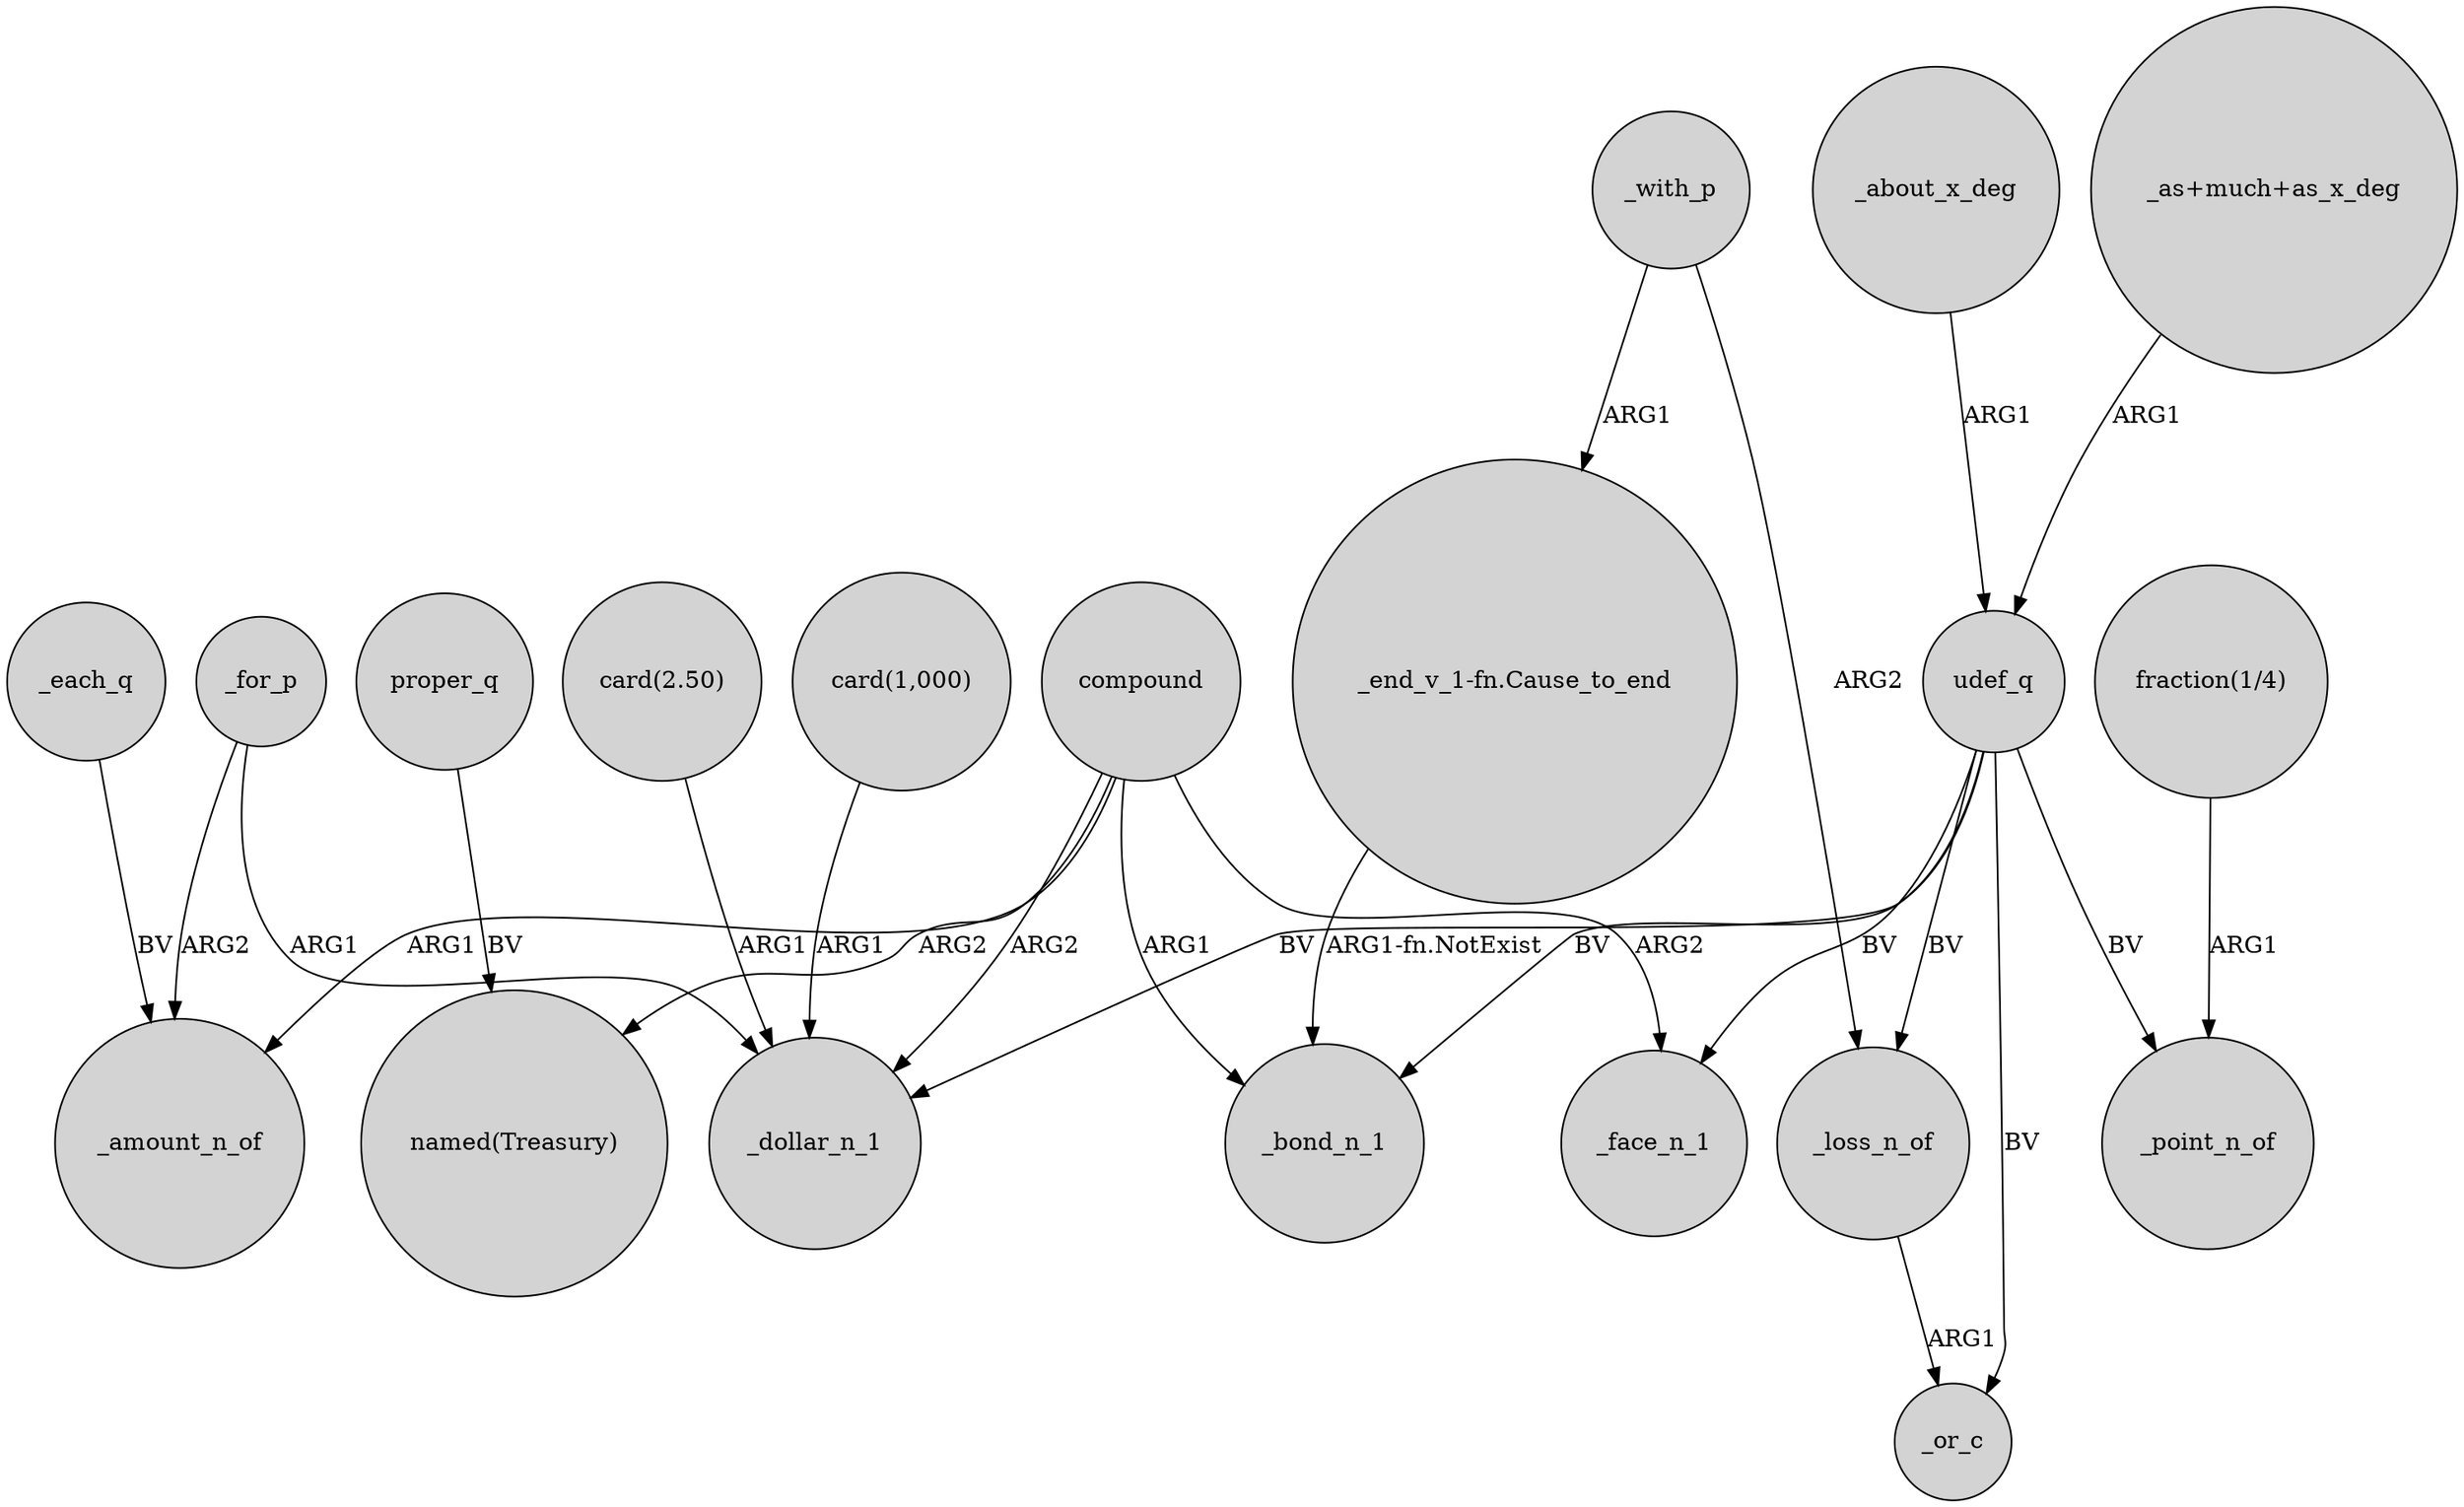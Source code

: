 digraph {
	node [shape=circle style=filled]
	compound -> "named(Treasury)" [label=ARG2]
	_with_p -> _loss_n_of [label=ARG2]
	udef_q -> _face_n_1 [label=BV]
	compound -> _face_n_1 [label=ARG2]
	"_end_v_1-fn.Cause_to_end" -> _bond_n_1 [label="ARG1-fn.NotExist"]
	compound -> _bond_n_1 [label=ARG1]
	_each_q -> _amount_n_of [label=BV]
	udef_q -> _or_c [label=BV]
	_about_x_deg -> udef_q [label=ARG1]
	"card(1,000)" -> _dollar_n_1 [label=ARG1]
	_loss_n_of -> _or_c [label=ARG1]
	"_as+much+as_x_deg" -> udef_q [label=ARG1]
	udef_q -> _bond_n_1 [label=BV]
	compound -> _amount_n_of [label=ARG1]
	_for_p -> _dollar_n_1 [label=ARG1]
	"fraction(1/4)" -> _point_n_of [label=ARG1]
	proper_q -> "named(Treasury)" [label=BV]
	_for_p -> _amount_n_of [label=ARG2]
	compound -> _dollar_n_1 [label=ARG2]
	"card(2.50)" -> _dollar_n_1 [label=ARG1]
	udef_q -> _loss_n_of [label=BV]
	_with_p -> "_end_v_1-fn.Cause_to_end" [label=ARG1]
	udef_q -> _dollar_n_1 [label=BV]
	udef_q -> _point_n_of [label=BV]
}
